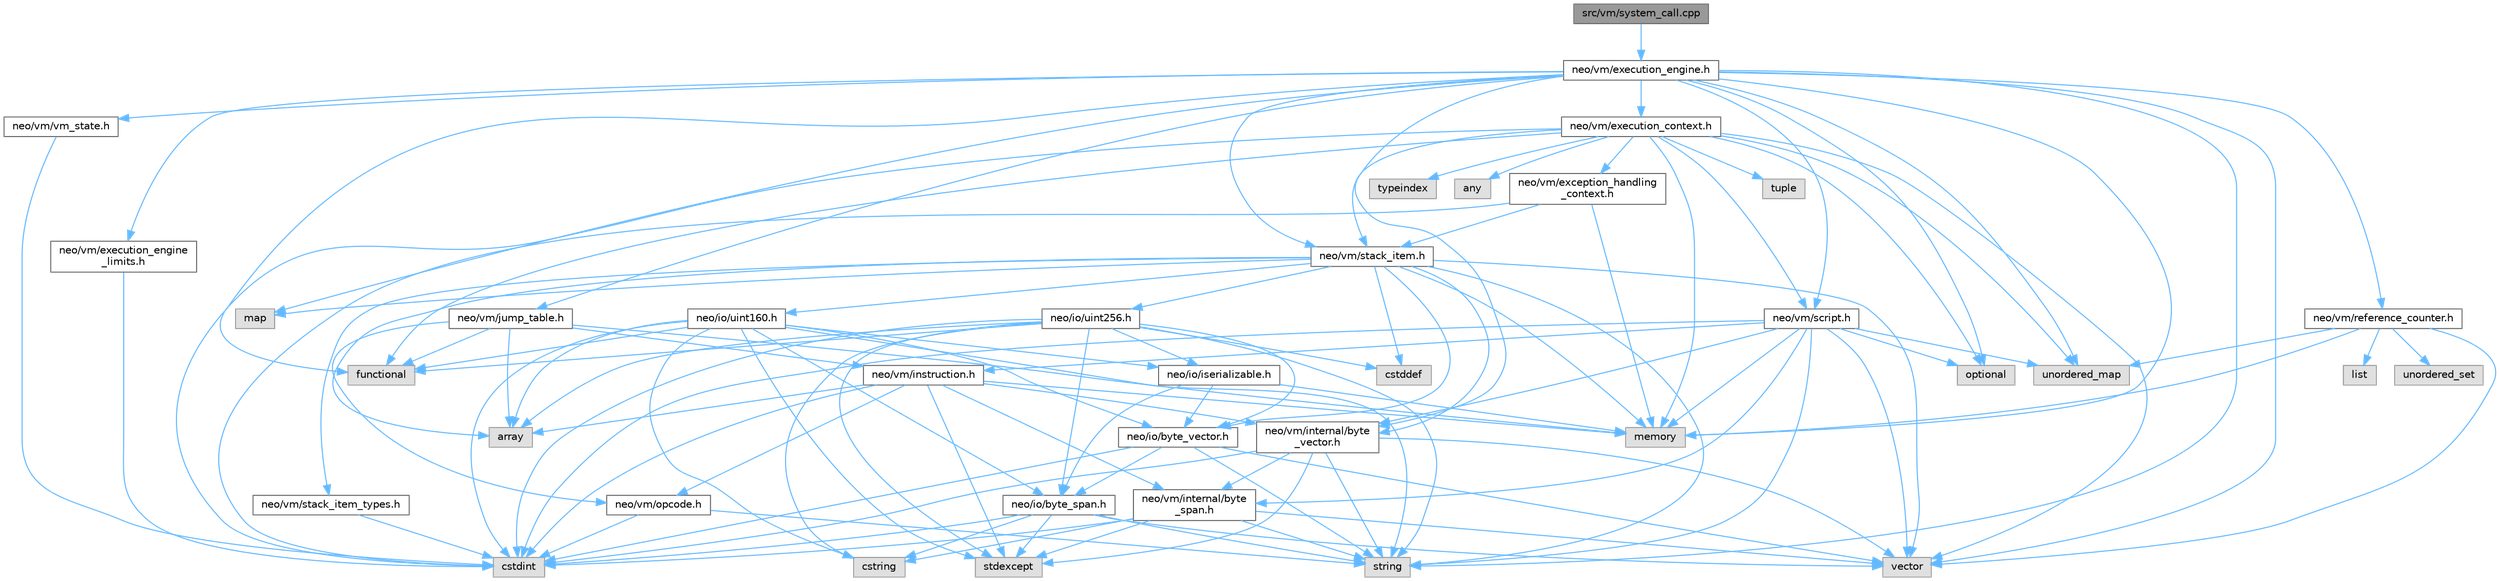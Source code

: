 digraph "src/vm/system_call.cpp"
{
 // LATEX_PDF_SIZE
  bgcolor="transparent";
  edge [fontname=Helvetica,fontsize=10,labelfontname=Helvetica,labelfontsize=10];
  node [fontname=Helvetica,fontsize=10,shape=box,height=0.2,width=0.4];
  Node1 [id="Node000001",label="src/vm/system_call.cpp",height=0.2,width=0.4,color="gray40", fillcolor="grey60", style="filled", fontcolor="black",tooltip=" "];
  Node1 -> Node2 [id="edge1_Node000001_Node000002",color="steelblue1",style="solid",tooltip=" "];
  Node2 [id="Node000002",label="neo/vm/execution_engine.h",height=0.2,width=0.4,color="grey40", fillcolor="white", style="filled",URL="$execution__engine_8h.html",tooltip=" "];
  Node2 -> Node3 [id="edge2_Node000002_Node000003",color="steelblue1",style="solid",tooltip=" "];
  Node3 [id="Node000003",label="neo/vm/execution_context.h",height=0.2,width=0.4,color="grey40", fillcolor="white", style="filled",URL="$execution__context_8h.html",tooltip=" "];
  Node3 -> Node4 [id="edge3_Node000003_Node000004",color="steelblue1",style="solid",tooltip=" "];
  Node4 [id="Node000004",label="neo/vm/exception_handling\l_context.h",height=0.2,width=0.4,color="grey40", fillcolor="white", style="filled",URL="$exception__handling__context_8h.html",tooltip=" "];
  Node4 -> Node5 [id="edge4_Node000004_Node000005",color="steelblue1",style="solid",tooltip=" "];
  Node5 [id="Node000005",label="neo/vm/stack_item.h",height=0.2,width=0.4,color="grey40", fillcolor="white", style="filled",URL="$stack__item_8h.html",tooltip=" "];
  Node5 -> Node6 [id="edge5_Node000005_Node000006",color="steelblue1",style="solid",tooltip=" "];
  Node6 [id="Node000006",label="neo/io/byte_vector.h",height=0.2,width=0.4,color="grey40", fillcolor="white", style="filled",URL="$io_2byte__vector_8h.html",tooltip=" "];
  Node6 -> Node7 [id="edge6_Node000006_Node000007",color="steelblue1",style="solid",tooltip=" "];
  Node7 [id="Node000007",label="neo/io/byte_span.h",height=0.2,width=0.4,color="grey40", fillcolor="white", style="filled",URL="$io_2byte__span_8h.html",tooltip=" "];
  Node7 -> Node8 [id="edge7_Node000007_Node000008",color="steelblue1",style="solid",tooltip=" "];
  Node8 [id="Node000008",label="cstdint",height=0.2,width=0.4,color="grey60", fillcolor="#E0E0E0", style="filled",tooltip=" "];
  Node7 -> Node9 [id="edge8_Node000007_Node000009",color="steelblue1",style="solid",tooltip=" "];
  Node9 [id="Node000009",label="cstring",height=0.2,width=0.4,color="grey60", fillcolor="#E0E0E0", style="filled",tooltip=" "];
  Node7 -> Node10 [id="edge9_Node000007_Node000010",color="steelblue1",style="solid",tooltip=" "];
  Node10 [id="Node000010",label="stdexcept",height=0.2,width=0.4,color="grey60", fillcolor="#E0E0E0", style="filled",tooltip=" "];
  Node7 -> Node11 [id="edge10_Node000007_Node000011",color="steelblue1",style="solid",tooltip=" "];
  Node11 [id="Node000011",label="string",height=0.2,width=0.4,color="grey60", fillcolor="#E0E0E0", style="filled",tooltip=" "];
  Node7 -> Node12 [id="edge11_Node000007_Node000012",color="steelblue1",style="solid",tooltip=" "];
  Node12 [id="Node000012",label="vector",height=0.2,width=0.4,color="grey60", fillcolor="#E0E0E0", style="filled",tooltip=" "];
  Node6 -> Node8 [id="edge12_Node000006_Node000008",color="steelblue1",style="solid",tooltip=" "];
  Node6 -> Node11 [id="edge13_Node000006_Node000011",color="steelblue1",style="solid",tooltip=" "];
  Node6 -> Node12 [id="edge14_Node000006_Node000012",color="steelblue1",style="solid",tooltip=" "];
  Node5 -> Node13 [id="edge15_Node000005_Node000013",color="steelblue1",style="solid",tooltip=" "];
  Node13 [id="Node000013",label="neo/io/uint160.h",height=0.2,width=0.4,color="grey40", fillcolor="white", style="filled",URL="$uint160_8h.html",tooltip=" "];
  Node13 -> Node7 [id="edge16_Node000013_Node000007",color="steelblue1",style="solid",tooltip=" "];
  Node13 -> Node6 [id="edge17_Node000013_Node000006",color="steelblue1",style="solid",tooltip=" "];
  Node13 -> Node14 [id="edge18_Node000013_Node000014",color="steelblue1",style="solid",tooltip=" "];
  Node14 [id="Node000014",label="neo/io/iserializable.h",height=0.2,width=0.4,color="grey40", fillcolor="white", style="filled",URL="$iserializable_8h.html",tooltip=" "];
  Node14 -> Node7 [id="edge19_Node000014_Node000007",color="steelblue1",style="solid",tooltip=" "];
  Node14 -> Node6 [id="edge20_Node000014_Node000006",color="steelblue1",style="solid",tooltip=" "];
  Node14 -> Node15 [id="edge21_Node000014_Node000015",color="steelblue1",style="solid",tooltip=" "];
  Node15 [id="Node000015",label="memory",height=0.2,width=0.4,color="grey60", fillcolor="#E0E0E0", style="filled",tooltip=" "];
  Node13 -> Node16 [id="edge22_Node000013_Node000016",color="steelblue1",style="solid",tooltip=" "];
  Node16 [id="Node000016",label="array",height=0.2,width=0.4,color="grey60", fillcolor="#E0E0E0", style="filled",tooltip=" "];
  Node13 -> Node8 [id="edge23_Node000013_Node000008",color="steelblue1",style="solid",tooltip=" "];
  Node13 -> Node9 [id="edge24_Node000013_Node000009",color="steelblue1",style="solid",tooltip=" "];
  Node13 -> Node17 [id="edge25_Node000013_Node000017",color="steelblue1",style="solid",tooltip=" "];
  Node17 [id="Node000017",label="functional",height=0.2,width=0.4,color="grey60", fillcolor="#E0E0E0", style="filled",tooltip=" "];
  Node13 -> Node10 [id="edge26_Node000013_Node000010",color="steelblue1",style="solid",tooltip=" "];
  Node13 -> Node11 [id="edge27_Node000013_Node000011",color="steelblue1",style="solid",tooltip=" "];
  Node5 -> Node18 [id="edge28_Node000005_Node000018",color="steelblue1",style="solid",tooltip=" "];
  Node18 [id="Node000018",label="neo/io/uint256.h",height=0.2,width=0.4,color="grey40", fillcolor="white", style="filled",URL="$uint256_8h.html",tooltip=" "];
  Node18 -> Node7 [id="edge29_Node000018_Node000007",color="steelblue1",style="solid",tooltip=" "];
  Node18 -> Node6 [id="edge30_Node000018_Node000006",color="steelblue1",style="solid",tooltip=" "];
  Node18 -> Node14 [id="edge31_Node000018_Node000014",color="steelblue1",style="solid",tooltip=" "];
  Node18 -> Node16 [id="edge32_Node000018_Node000016",color="steelblue1",style="solid",tooltip=" "];
  Node18 -> Node19 [id="edge33_Node000018_Node000019",color="steelblue1",style="solid",tooltip=" "];
  Node19 [id="Node000019",label="cstddef",height=0.2,width=0.4,color="grey60", fillcolor="#E0E0E0", style="filled",tooltip=" "];
  Node18 -> Node8 [id="edge34_Node000018_Node000008",color="steelblue1",style="solid",tooltip=" "];
  Node18 -> Node9 [id="edge35_Node000018_Node000009",color="steelblue1",style="solid",tooltip=" "];
  Node18 -> Node17 [id="edge36_Node000018_Node000017",color="steelblue1",style="solid",tooltip=" "];
  Node18 -> Node10 [id="edge37_Node000018_Node000010",color="steelblue1",style="solid",tooltip=" "];
  Node18 -> Node11 [id="edge38_Node000018_Node000011",color="steelblue1",style="solid",tooltip=" "];
  Node5 -> Node20 [id="edge39_Node000005_Node000020",color="steelblue1",style="solid",tooltip=" "];
  Node20 [id="Node000020",label="neo/vm/internal/byte\l_vector.h",height=0.2,width=0.4,color="grey40", fillcolor="white", style="filled",URL="$vm_2internal_2byte__vector_8h.html",tooltip=" "];
  Node20 -> Node21 [id="edge40_Node000020_Node000021",color="steelblue1",style="solid",tooltip=" "];
  Node21 [id="Node000021",label="neo/vm/internal/byte\l_span.h",height=0.2,width=0.4,color="grey40", fillcolor="white", style="filled",URL="$vm_2internal_2byte__span_8h.html",tooltip=" "];
  Node21 -> Node8 [id="edge41_Node000021_Node000008",color="steelblue1",style="solid",tooltip=" "];
  Node21 -> Node9 [id="edge42_Node000021_Node000009",color="steelblue1",style="solid",tooltip=" "];
  Node21 -> Node10 [id="edge43_Node000021_Node000010",color="steelblue1",style="solid",tooltip=" "];
  Node21 -> Node11 [id="edge44_Node000021_Node000011",color="steelblue1",style="solid",tooltip=" "];
  Node21 -> Node12 [id="edge45_Node000021_Node000012",color="steelblue1",style="solid",tooltip=" "];
  Node20 -> Node8 [id="edge46_Node000020_Node000008",color="steelblue1",style="solid",tooltip=" "];
  Node20 -> Node10 [id="edge47_Node000020_Node000010",color="steelblue1",style="solid",tooltip=" "];
  Node20 -> Node11 [id="edge48_Node000020_Node000011",color="steelblue1",style="solid",tooltip=" "];
  Node20 -> Node12 [id="edge49_Node000020_Node000012",color="steelblue1",style="solid",tooltip=" "];
  Node5 -> Node22 [id="edge50_Node000005_Node000022",color="steelblue1",style="solid",tooltip=" "];
  Node22 [id="Node000022",label="neo/vm/stack_item_types.h",height=0.2,width=0.4,color="grey40", fillcolor="white", style="filled",URL="$stack__item__types_8h.html",tooltip=" "];
  Node22 -> Node8 [id="edge51_Node000022_Node000008",color="steelblue1",style="solid",tooltip=" "];
  Node5 -> Node16 [id="edge52_Node000005_Node000016",color="steelblue1",style="solid",tooltip=" "];
  Node5 -> Node19 [id="edge53_Node000005_Node000019",color="steelblue1",style="solid",tooltip=" "];
  Node5 -> Node23 [id="edge54_Node000005_Node000023",color="steelblue1",style="solid",tooltip=" "];
  Node23 [id="Node000023",label="map",height=0.2,width=0.4,color="grey60", fillcolor="#E0E0E0", style="filled",tooltip=" "];
  Node5 -> Node15 [id="edge55_Node000005_Node000015",color="steelblue1",style="solid",tooltip=" "];
  Node5 -> Node11 [id="edge56_Node000005_Node000011",color="steelblue1",style="solid",tooltip=" "];
  Node5 -> Node12 [id="edge57_Node000005_Node000012",color="steelblue1",style="solid",tooltip=" "];
  Node4 -> Node8 [id="edge58_Node000004_Node000008",color="steelblue1",style="solid",tooltip=" "];
  Node4 -> Node15 [id="edge59_Node000004_Node000015",color="steelblue1",style="solid",tooltip=" "];
  Node3 -> Node24 [id="edge60_Node000003_Node000024",color="steelblue1",style="solid",tooltip=" "];
  Node24 [id="Node000024",label="neo/vm/script.h",height=0.2,width=0.4,color="grey40", fillcolor="white", style="filled",URL="$script_8h.html",tooltip=" "];
  Node24 -> Node25 [id="edge61_Node000024_Node000025",color="steelblue1",style="solid",tooltip=" "];
  Node25 [id="Node000025",label="neo/vm/instruction.h",height=0.2,width=0.4,color="grey40", fillcolor="white", style="filled",URL="$instruction_8h.html",tooltip=" "];
  Node25 -> Node21 [id="edge62_Node000025_Node000021",color="steelblue1",style="solid",tooltip=" "];
  Node25 -> Node20 [id="edge63_Node000025_Node000020",color="steelblue1",style="solid",tooltip=" "];
  Node25 -> Node26 [id="edge64_Node000025_Node000026",color="steelblue1",style="solid",tooltip=" "];
  Node26 [id="Node000026",label="neo/vm/opcode.h",height=0.2,width=0.4,color="grey40", fillcolor="white", style="filled",URL="$opcode_8h.html",tooltip=" "];
  Node26 -> Node8 [id="edge65_Node000026_Node000008",color="steelblue1",style="solid",tooltip=" "];
  Node26 -> Node11 [id="edge66_Node000026_Node000011",color="steelblue1",style="solid",tooltip=" "];
  Node25 -> Node16 [id="edge67_Node000025_Node000016",color="steelblue1",style="solid",tooltip=" "];
  Node25 -> Node8 [id="edge68_Node000025_Node000008",color="steelblue1",style="solid",tooltip=" "];
  Node25 -> Node15 [id="edge69_Node000025_Node000015",color="steelblue1",style="solid",tooltip=" "];
  Node25 -> Node10 [id="edge70_Node000025_Node000010",color="steelblue1",style="solid",tooltip=" "];
  Node24 -> Node21 [id="edge71_Node000024_Node000021",color="steelblue1",style="solid",tooltip=" "];
  Node24 -> Node20 [id="edge72_Node000024_Node000020",color="steelblue1",style="solid",tooltip=" "];
  Node24 -> Node8 [id="edge73_Node000024_Node000008",color="steelblue1",style="solid",tooltip=" "];
  Node24 -> Node15 [id="edge74_Node000024_Node000015",color="steelblue1",style="solid",tooltip=" "];
  Node24 -> Node27 [id="edge75_Node000024_Node000027",color="steelblue1",style="solid",tooltip=" "];
  Node27 [id="Node000027",label="optional",height=0.2,width=0.4,color="grey60", fillcolor="#E0E0E0", style="filled",tooltip=" "];
  Node24 -> Node11 [id="edge76_Node000024_Node000011",color="steelblue1",style="solid",tooltip=" "];
  Node24 -> Node28 [id="edge77_Node000024_Node000028",color="steelblue1",style="solid",tooltip=" "];
  Node28 [id="Node000028",label="unordered_map",height=0.2,width=0.4,color="grey60", fillcolor="#E0E0E0", style="filled",tooltip=" "];
  Node24 -> Node12 [id="edge78_Node000024_Node000012",color="steelblue1",style="solid",tooltip=" "];
  Node3 -> Node5 [id="edge79_Node000003_Node000005",color="steelblue1",style="solid",tooltip=" "];
  Node3 -> Node29 [id="edge80_Node000003_Node000029",color="steelblue1",style="solid",tooltip=" "];
  Node29 [id="Node000029",label="any",height=0.2,width=0.4,color="grey60", fillcolor="#E0E0E0", style="filled",tooltip=" "];
  Node3 -> Node8 [id="edge81_Node000003_Node000008",color="steelblue1",style="solid",tooltip=" "];
  Node3 -> Node17 [id="edge82_Node000003_Node000017",color="steelblue1",style="solid",tooltip=" "];
  Node3 -> Node15 [id="edge83_Node000003_Node000015",color="steelblue1",style="solid",tooltip=" "];
  Node3 -> Node27 [id="edge84_Node000003_Node000027",color="steelblue1",style="solid",tooltip=" "];
  Node3 -> Node30 [id="edge85_Node000003_Node000030",color="steelblue1",style="solid",tooltip=" "];
  Node30 [id="Node000030",label="tuple",height=0.2,width=0.4,color="grey60", fillcolor="#E0E0E0", style="filled",tooltip=" "];
  Node3 -> Node31 [id="edge86_Node000003_Node000031",color="steelblue1",style="solid",tooltip=" "];
  Node31 [id="Node000031",label="typeindex",height=0.2,width=0.4,color="grey60", fillcolor="#E0E0E0", style="filled",tooltip=" "];
  Node3 -> Node28 [id="edge87_Node000003_Node000028",color="steelblue1",style="solid",tooltip=" "];
  Node3 -> Node12 [id="edge88_Node000003_Node000012",color="steelblue1",style="solid",tooltip=" "];
  Node2 -> Node32 [id="edge89_Node000002_Node000032",color="steelblue1",style="solid",tooltip=" "];
  Node32 [id="Node000032",label="neo/vm/execution_engine\l_limits.h",height=0.2,width=0.4,color="grey40", fillcolor="white", style="filled",URL="$execution__engine__limits_8h.html",tooltip=" "];
  Node32 -> Node8 [id="edge90_Node000032_Node000008",color="steelblue1",style="solid",tooltip=" "];
  Node2 -> Node20 [id="edge91_Node000002_Node000020",color="steelblue1",style="solid",tooltip=" "];
  Node2 -> Node33 [id="edge92_Node000002_Node000033",color="steelblue1",style="solid",tooltip=" "];
  Node33 [id="Node000033",label="neo/vm/jump_table.h",height=0.2,width=0.4,color="grey40", fillcolor="white", style="filled",URL="$jump__table_8h.html",tooltip=" "];
  Node33 -> Node25 [id="edge93_Node000033_Node000025",color="steelblue1",style="solid",tooltip=" "];
  Node33 -> Node26 [id="edge94_Node000033_Node000026",color="steelblue1",style="solid",tooltip=" "];
  Node33 -> Node16 [id="edge95_Node000033_Node000016",color="steelblue1",style="solid",tooltip=" "];
  Node33 -> Node17 [id="edge96_Node000033_Node000017",color="steelblue1",style="solid",tooltip=" "];
  Node33 -> Node15 [id="edge97_Node000033_Node000015",color="steelblue1",style="solid",tooltip=" "];
  Node2 -> Node34 [id="edge98_Node000002_Node000034",color="steelblue1",style="solid",tooltip=" "];
  Node34 [id="Node000034",label="neo/vm/reference_counter.h",height=0.2,width=0.4,color="grey40", fillcolor="white", style="filled",URL="$reference__counter_8h.html",tooltip=" "];
  Node34 -> Node35 [id="edge99_Node000034_Node000035",color="steelblue1",style="solid",tooltip=" "];
  Node35 [id="Node000035",label="list",height=0.2,width=0.4,color="grey60", fillcolor="#E0E0E0", style="filled",tooltip=" "];
  Node34 -> Node15 [id="edge100_Node000034_Node000015",color="steelblue1",style="solid",tooltip=" "];
  Node34 -> Node28 [id="edge101_Node000034_Node000028",color="steelblue1",style="solid",tooltip=" "];
  Node34 -> Node36 [id="edge102_Node000034_Node000036",color="steelblue1",style="solid",tooltip=" "];
  Node36 [id="Node000036",label="unordered_set",height=0.2,width=0.4,color="grey60", fillcolor="#E0E0E0", style="filled",tooltip=" "];
  Node34 -> Node12 [id="edge103_Node000034_Node000012",color="steelblue1",style="solid",tooltip=" "];
  Node2 -> Node24 [id="edge104_Node000002_Node000024",color="steelblue1",style="solid",tooltip=" "];
  Node2 -> Node5 [id="edge105_Node000002_Node000005",color="steelblue1",style="solid",tooltip=" "];
  Node2 -> Node37 [id="edge106_Node000002_Node000037",color="steelblue1",style="solid",tooltip=" "];
  Node37 [id="Node000037",label="neo/vm/vm_state.h",height=0.2,width=0.4,color="grey40", fillcolor="white", style="filled",URL="$vm__state_8h.html",tooltip=" "];
  Node37 -> Node8 [id="edge107_Node000037_Node000008",color="steelblue1",style="solid",tooltip=" "];
  Node2 -> Node17 [id="edge108_Node000002_Node000017",color="steelblue1",style="solid",tooltip=" "];
  Node2 -> Node23 [id="edge109_Node000002_Node000023",color="steelblue1",style="solid",tooltip=" "];
  Node2 -> Node15 [id="edge110_Node000002_Node000015",color="steelblue1",style="solid",tooltip=" "];
  Node2 -> Node27 [id="edge111_Node000002_Node000027",color="steelblue1",style="solid",tooltip=" "];
  Node2 -> Node11 [id="edge112_Node000002_Node000011",color="steelblue1",style="solid",tooltip=" "];
  Node2 -> Node28 [id="edge113_Node000002_Node000028",color="steelblue1",style="solid",tooltip=" "];
  Node2 -> Node12 [id="edge114_Node000002_Node000012",color="steelblue1",style="solid",tooltip=" "];
}
